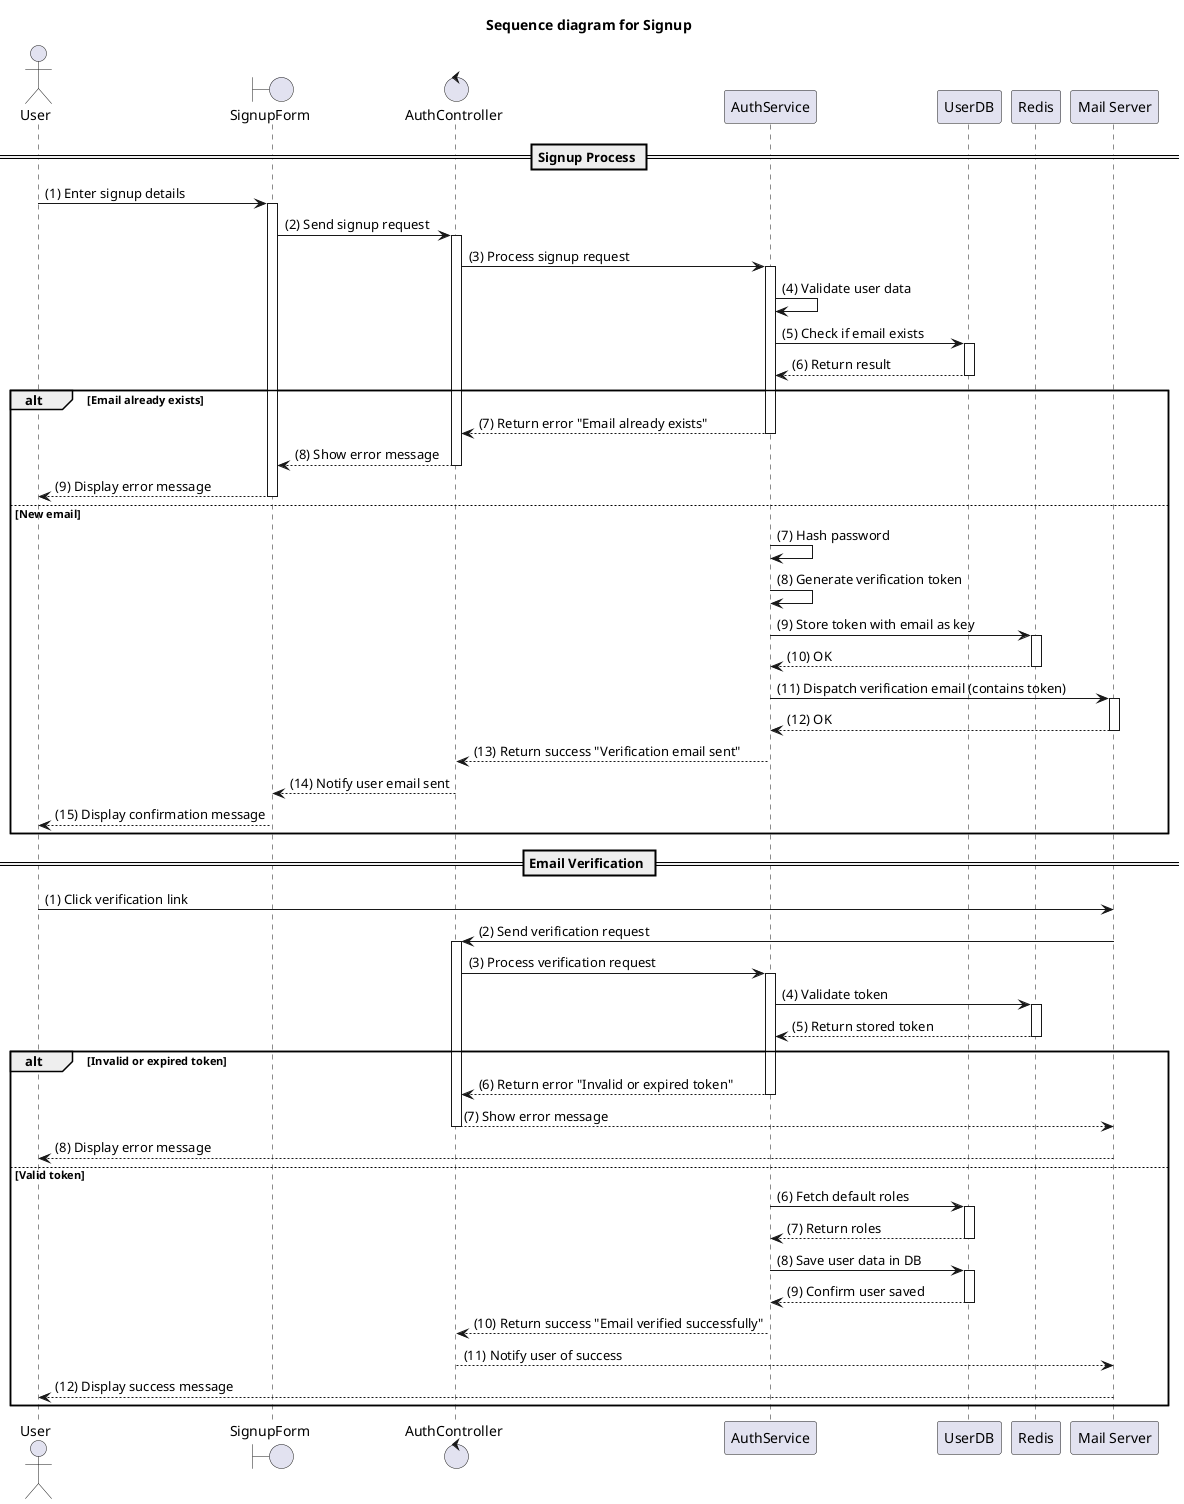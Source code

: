 @startuml

title Sequence diagram for Signup

actor User
boundary SignupForm
control AuthController
participant AuthService
participant Database as "UserDB"
participant Redis
participant EmailService as "Mail Server"

== Signup Process ==
User -> SignupForm: (1) Enter signup details
activate SignupForm
SignupForm -> AuthController: (2) Send signup request
activate AuthController
AuthController -> AuthService: (3) Process signup request
activate AuthService

AuthService -> AuthService: (4) Validate user data
AuthService -> Database: (5) Check if email exists
activate Database
Database --> AuthService: (6) Return result

deactivate Database

alt Email already exists
    AuthService --> AuthController: (7) Return error "Email already exists"
    deactivate AuthService
    AuthController --> SignupForm: (8) Show error message
    deactivate AuthController
    SignupForm --> User: (9) Display error message
    deactivate SignupForm
else New email
    AuthService -> AuthService: (7) Hash password
    AuthService -> AuthService: (8) Generate verification token
    AuthService -> Redis: (9) Store token with email as key
    activate Redis
    Redis --> AuthService: (10) OK
    deactivate Redis
    AuthService -> EmailService: (11) Dispatch verification email (contains token)
    activate EmailService
    EmailService --> AuthService: (12) OK
    deactivate EmailService
    AuthService --> AuthController: (13) Return success "Verification email sent"
    deactivate AuthService
    AuthController --> SignupForm: (14) Notify user email sent
    deactivate AuthController
    SignupForm --> User: (15) Display confirmation message
    deactivate SignupForm
end

== Email Verification ==
User -> EmailService: (1) Click verification link
EmailService -> AuthController: (2) Send verification request
activate AuthController
AuthController -> AuthService: (3) Process verification request
activate AuthService

AuthService -> Redis: (4) Validate token
activate Redis
Redis --> AuthService: (5) Return stored token

deactivate Redis

alt Invalid or expired token
    AuthService --> AuthController: (6) Return error "Invalid or expired token"
    deactivate AuthService
    AuthController --> EmailService: (7) Show error message
    deactivate AuthController
    EmailService --> User: (8) Display error message
else Valid token
    AuthService -> Database: (6) Fetch default roles
    activate Database
    Database --> AuthService: (7) Return roles
    deactivate Database
    AuthService -> Database: (8) Save user data in DB
    activate Database
    Database --> AuthService: (9) Confirm user saved
    deactivate Database
    AuthService --> AuthController: (10) Return success "Email verified successfully"
    deactivate AuthService
    AuthController --> EmailService: (11) Notify user of success
    deactivate AuthController
    EmailService --> User: (12) Display success message
end

@enduml
